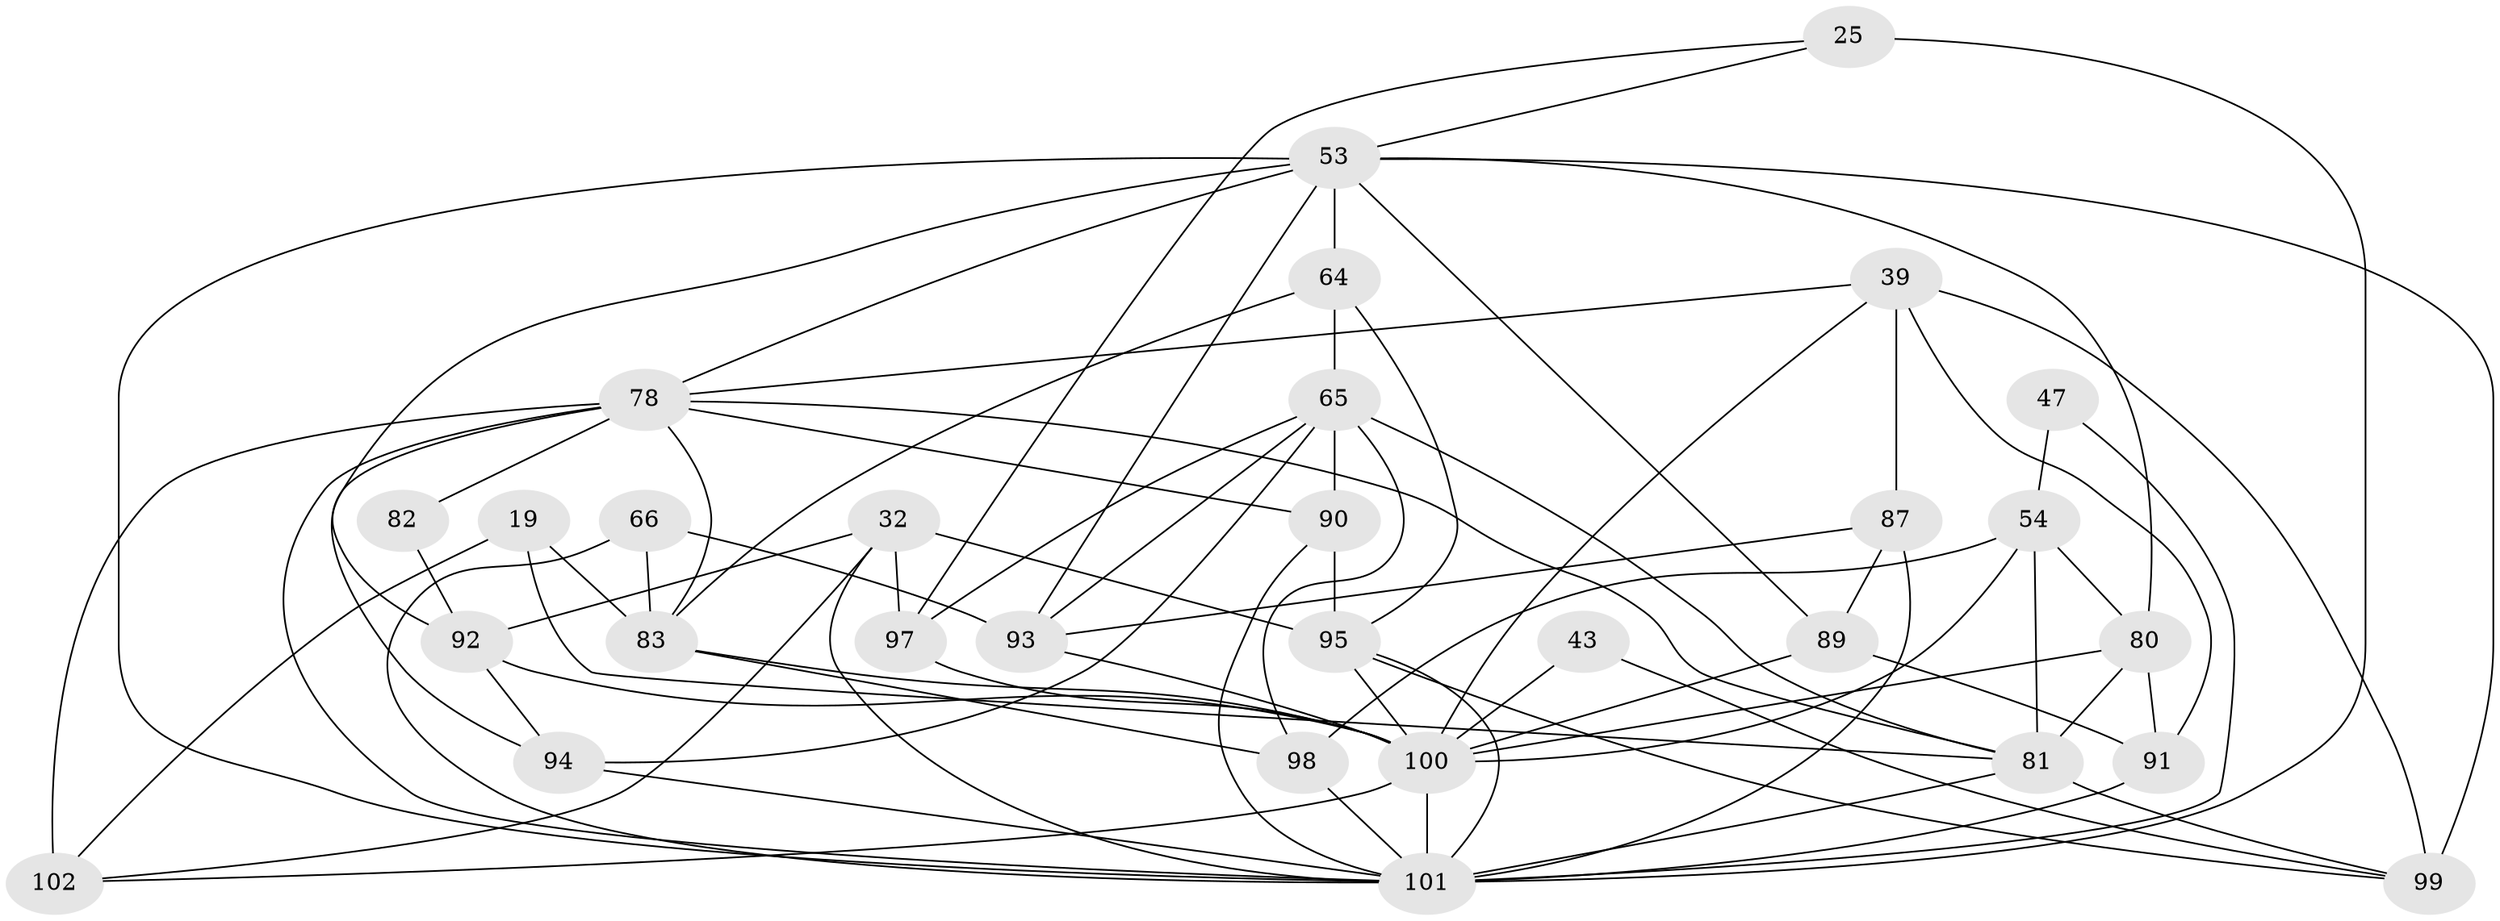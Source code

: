 // original degree distribution, {4: 0.3333333333333333, 7: 0.0196078431372549, 3: 0.2549019607843137, 2: 0.09803921568627451, 5: 0.21568627450980393, 6: 0.06862745098039216, 8: 0.00980392156862745}
// Generated by graph-tools (version 1.1) at 2025/55/03/04/25 21:55:13]
// undirected, 30 vertices, 78 edges
graph export_dot {
graph [start="1"]
  node [color=gray90,style=filled];
  19 [super="+10"];
  25;
  32;
  39 [super="+11"];
  43;
  47;
  53 [super="+23+42"];
  54 [super="+1+21"];
  64 [super="+8"];
  65 [super="+63+46"];
  66;
  78 [super="+4+52"];
  80 [super="+69+72"];
  81 [super="+73"];
  82 [super="+58"];
  83 [super="+45+76+55"];
  87 [super="+56"];
  89 [super="+31"];
  90 [super="+13"];
  91 [super="+7"];
  92 [super="+18"];
  93 [super="+71"];
  94 [super="+49"];
  95 [super="+79"];
  97 [super="+96+62"];
  98 [super="+12"];
  99 [super="+2"];
  100 [super="+57+68+59+84+70"];
  101 [super="+37+60+75+85+74+88"];
  102;
  19 -- 102 [weight=2];
  19 -- 81;
  19 -- 83 [weight=2];
  25 -- 53;
  25 -- 97;
  25 -- 101 [weight=2];
  32 -- 92 [weight=2];
  32 -- 97 [weight=2];
  32 -- 102;
  32 -- 95;
  32 -- 101;
  39 -- 99 [weight=2];
  39 -- 100 [weight=2];
  39 -- 91;
  39 -- 87;
  39 -- 78;
  43 -- 99;
  43 -- 100;
  47 -- 54;
  47 -- 101 [weight=3];
  53 -- 99 [weight=2];
  53 -- 64;
  53 -- 101 [weight=3];
  53 -- 78 [weight=2];
  53 -- 89 [weight=2];
  53 -- 92;
  53 -- 93 [weight=2];
  53 -- 80 [weight=3];
  54 -- 98;
  54 -- 81;
  54 -- 80 [weight=2];
  54 -- 100 [weight=3];
  64 -- 95 [weight=2];
  64 -- 83;
  64 -- 65 [weight=2];
  65 -- 98;
  65 -- 90;
  65 -- 94;
  65 -- 97;
  65 -- 81;
  65 -- 93;
  66 -- 93;
  66 -- 83;
  66 -- 101;
  78 -- 82 [weight=2];
  78 -- 94 [weight=2];
  78 -- 102;
  78 -- 90 [weight=2];
  78 -- 81;
  78 -- 83;
  78 -- 101;
  80 -- 81;
  80 -- 100;
  80 -- 91 [weight=2];
  81 -- 99;
  81 -- 101 [weight=6];
  82 -- 92;
  83 -- 98;
  83 -- 100 [weight=3];
  87 -- 89 [weight=2];
  87 -- 93;
  87 -- 101 [weight=3];
  89 -- 91;
  89 -- 100 [weight=2];
  90 -- 95;
  90 -- 101;
  91 -- 101;
  92 -- 94;
  92 -- 100;
  93 -- 100 [weight=3];
  94 -- 101 [weight=2];
  95 -- 99;
  95 -- 101 [weight=2];
  95 -- 100 [weight=2];
  97 -- 100;
  98 -- 101 [weight=5];
  100 -- 101 [weight=7];
  100 -- 102;
}
